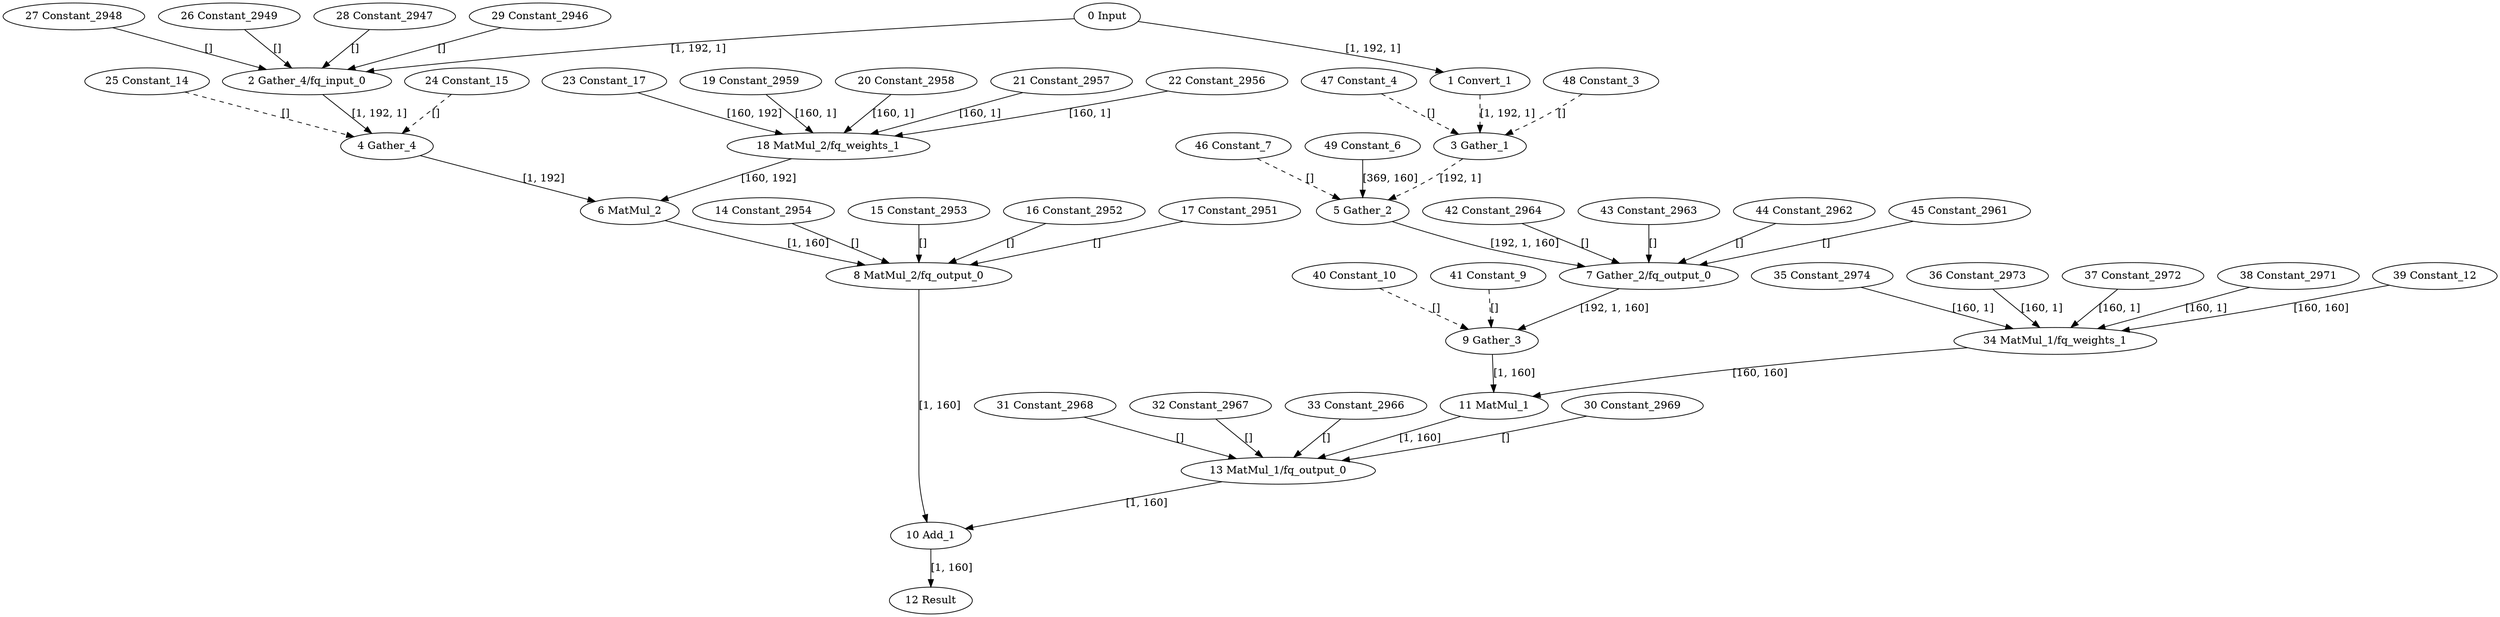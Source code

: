 strict digraph  {
"0 Input" [id=0, type=Parameter];
"1 Convert_1" [id=1, type=Convert];
"2 Gather_4/fq_input_0" [id=2, type=FakeQuantize];
"3 Gather_1" [id=3, type=Gather];
"4 Gather_4" [id=4, type=Gather];
"5 Gather_2" [id=5, type=Gather];
"6 MatMul_2" [id=6, type=MatMul];
"7 Gather_2/fq_output_0" [id=7, type=FakeQuantize];
"8 MatMul_2/fq_output_0" [id=8, type=FakeQuantize];
"9 Gather_3" [id=9, type=Gather];
"10 Add_1" [id=10, type=Add];
"11 MatMul_1" [id=11, type=MatMul];
"12 Result" [id=12, type=Result];
"13 MatMul_1/fq_output_0" [id=13, type=FakeQuantize];
"14 Constant_2954" [id=14, type=Constant];
"15 Constant_2953" [id=15, type=Constant];
"16 Constant_2952" [id=16, type=Constant];
"17 Constant_2951" [id=17, type=Constant];
"18 MatMul_2/fq_weights_1" [id=18, type=FakeQuantize];
"19 Constant_2959" [id=19, type=Constant];
"20 Constant_2958" [id=20, type=Constant];
"21 Constant_2957" [id=21, type=Constant];
"22 Constant_2956" [id=22, type=Constant];
"23 Constant_17" [id=23, type=Constant];
"24 Constant_15" [id=24, type=Constant];
"25 Constant_14" [id=25, type=Constant];
"26 Constant_2949" [id=26, type=Constant];
"27 Constant_2948" [id=27, type=Constant];
"28 Constant_2947" [id=28, type=Constant];
"29 Constant_2946" [id=29, type=Constant];
"30 Constant_2969" [id=30, type=Constant];
"31 Constant_2968" [id=31, type=Constant];
"32 Constant_2967" [id=32, type=Constant];
"33 Constant_2966" [id=33, type=Constant];
"34 MatMul_1/fq_weights_1" [id=34, type=FakeQuantize];
"35 Constant_2974" [id=35, type=Constant];
"36 Constant_2973" [id=36, type=Constant];
"37 Constant_2972" [id=37, type=Constant];
"38 Constant_2971" [id=38, type=Constant];
"39 Constant_12" [id=39, type=Constant];
"40 Constant_10" [id=40, type=Constant];
"41 Constant_9" [id=41, type=Constant];
"42 Constant_2964" [id=42, type=Constant];
"43 Constant_2963" [id=43, type=Constant];
"44 Constant_2962" [id=44, type=Constant];
"45 Constant_2961" [id=45, type=Constant];
"46 Constant_7" [id=46, type=Constant];
"47 Constant_4" [id=47, type=Constant];
"48 Constant_3" [id=48, type=Constant];
"49 Constant_6" [id=49, type=Constant];
"0 Input" -> "1 Convert_1"  [label="[1, 192, 1]", style=solid];
"0 Input" -> "2 Gather_4/fq_input_0"  [label="[1, 192, 1]", style=solid];
"1 Convert_1" -> "3 Gather_1"  [label="[1, 192, 1]", style=dashed];
"2 Gather_4/fq_input_0" -> "4 Gather_4"  [label="[1, 192, 1]", style=solid];
"3 Gather_1" -> "5 Gather_2"  [label="[192, 1]", style=dashed];
"4 Gather_4" -> "6 MatMul_2"  [label="[1, 192]", style=solid];
"5 Gather_2" -> "7 Gather_2/fq_output_0"  [label="[192, 1, 160]", style=solid];
"6 MatMul_2" -> "8 MatMul_2/fq_output_0"  [label="[1, 160]", style=solid];
"7 Gather_2/fq_output_0" -> "9 Gather_3"  [label="[192, 1, 160]", style=solid];
"8 MatMul_2/fq_output_0" -> "10 Add_1"  [label="[1, 160]", style=solid];
"9 Gather_3" -> "11 MatMul_1"  [label="[1, 160]", style=solid];
"10 Add_1" -> "12 Result"  [label="[1, 160]", style=solid];
"11 MatMul_1" -> "13 MatMul_1/fq_output_0"  [label="[1, 160]", style=solid];
"13 MatMul_1/fq_output_0" -> "10 Add_1"  [label="[1, 160]", style=solid];
"14 Constant_2954" -> "8 MatMul_2/fq_output_0"  [label="[]", style=solid];
"15 Constant_2953" -> "8 MatMul_2/fq_output_0"  [label="[]", style=solid];
"16 Constant_2952" -> "8 MatMul_2/fq_output_0"  [label="[]", style=solid];
"17 Constant_2951" -> "8 MatMul_2/fq_output_0"  [label="[]", style=solid];
"18 MatMul_2/fq_weights_1" -> "6 MatMul_2"  [label="[160, 192]", style=solid];
"19 Constant_2959" -> "18 MatMul_2/fq_weights_1"  [label="[160, 1]", style=solid];
"20 Constant_2958" -> "18 MatMul_2/fq_weights_1"  [label="[160, 1]", style=solid];
"21 Constant_2957" -> "18 MatMul_2/fq_weights_1"  [label="[160, 1]", style=solid];
"22 Constant_2956" -> "18 MatMul_2/fq_weights_1"  [label="[160, 1]", style=solid];
"23 Constant_17" -> "18 MatMul_2/fq_weights_1"  [label="[160, 192]", style=solid];
"24 Constant_15" -> "4 Gather_4"  [label="[]", style=dashed];
"25 Constant_14" -> "4 Gather_4"  [label="[]", style=dashed];
"26 Constant_2949" -> "2 Gather_4/fq_input_0"  [label="[]", style=solid];
"27 Constant_2948" -> "2 Gather_4/fq_input_0"  [label="[]", style=solid];
"28 Constant_2947" -> "2 Gather_4/fq_input_0"  [label="[]", style=solid];
"29 Constant_2946" -> "2 Gather_4/fq_input_0"  [label="[]", style=solid];
"30 Constant_2969" -> "13 MatMul_1/fq_output_0"  [label="[]", style=solid];
"31 Constant_2968" -> "13 MatMul_1/fq_output_0"  [label="[]", style=solid];
"32 Constant_2967" -> "13 MatMul_1/fq_output_0"  [label="[]", style=solid];
"33 Constant_2966" -> "13 MatMul_1/fq_output_0"  [label="[]", style=solid];
"34 MatMul_1/fq_weights_1" -> "11 MatMul_1"  [label="[160, 160]", style=solid];
"35 Constant_2974" -> "34 MatMul_1/fq_weights_1"  [label="[160, 1]", style=solid];
"36 Constant_2973" -> "34 MatMul_1/fq_weights_1"  [label="[160, 1]", style=solid];
"37 Constant_2972" -> "34 MatMul_1/fq_weights_1"  [label="[160, 1]", style=solid];
"38 Constant_2971" -> "34 MatMul_1/fq_weights_1"  [label="[160, 1]", style=solid];
"39 Constant_12" -> "34 MatMul_1/fq_weights_1"  [label="[160, 160]", style=solid];
"40 Constant_10" -> "9 Gather_3"  [label="[]", style=dashed];
"41 Constant_9" -> "9 Gather_3"  [label="[]", style=dashed];
"42 Constant_2964" -> "7 Gather_2/fq_output_0"  [label="[]", style=solid];
"43 Constant_2963" -> "7 Gather_2/fq_output_0"  [label="[]", style=solid];
"44 Constant_2962" -> "7 Gather_2/fq_output_0"  [label="[]", style=solid];
"45 Constant_2961" -> "7 Gather_2/fq_output_0"  [label="[]", style=solid];
"46 Constant_7" -> "5 Gather_2"  [label="[]", style=dashed];
"47 Constant_4" -> "3 Gather_1"  [label="[]", style=dashed];
"48 Constant_3" -> "3 Gather_1"  [label="[]", style=dashed];
"49 Constant_6" -> "5 Gather_2"  [label="[369, 160]", style=solid];
}
